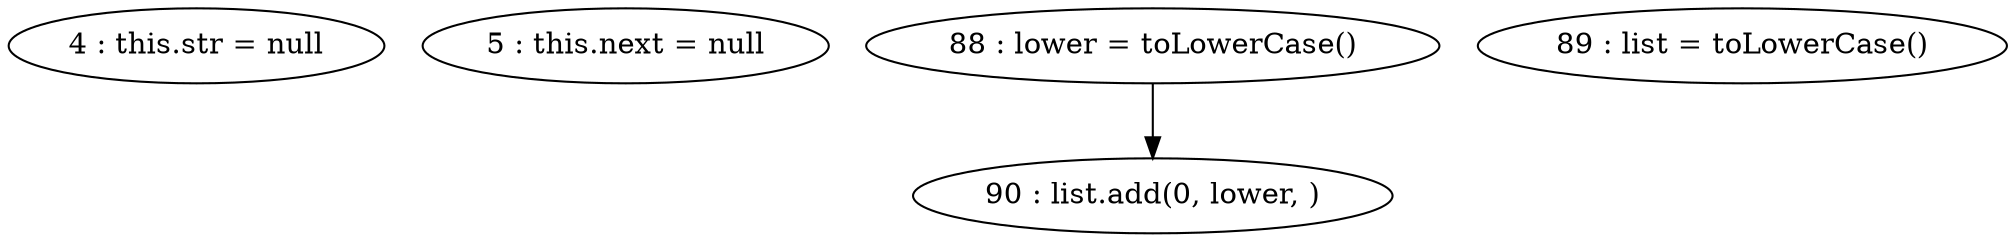 digraph G {
"4 : this.str = null"
"5 : this.next = null"
"88 : lower = toLowerCase()"
"88 : lower = toLowerCase()" -> "90 : list.add(0, lower, )"
"89 : list = toLowerCase()"
"90 : list.add(0, lower, )"
}
